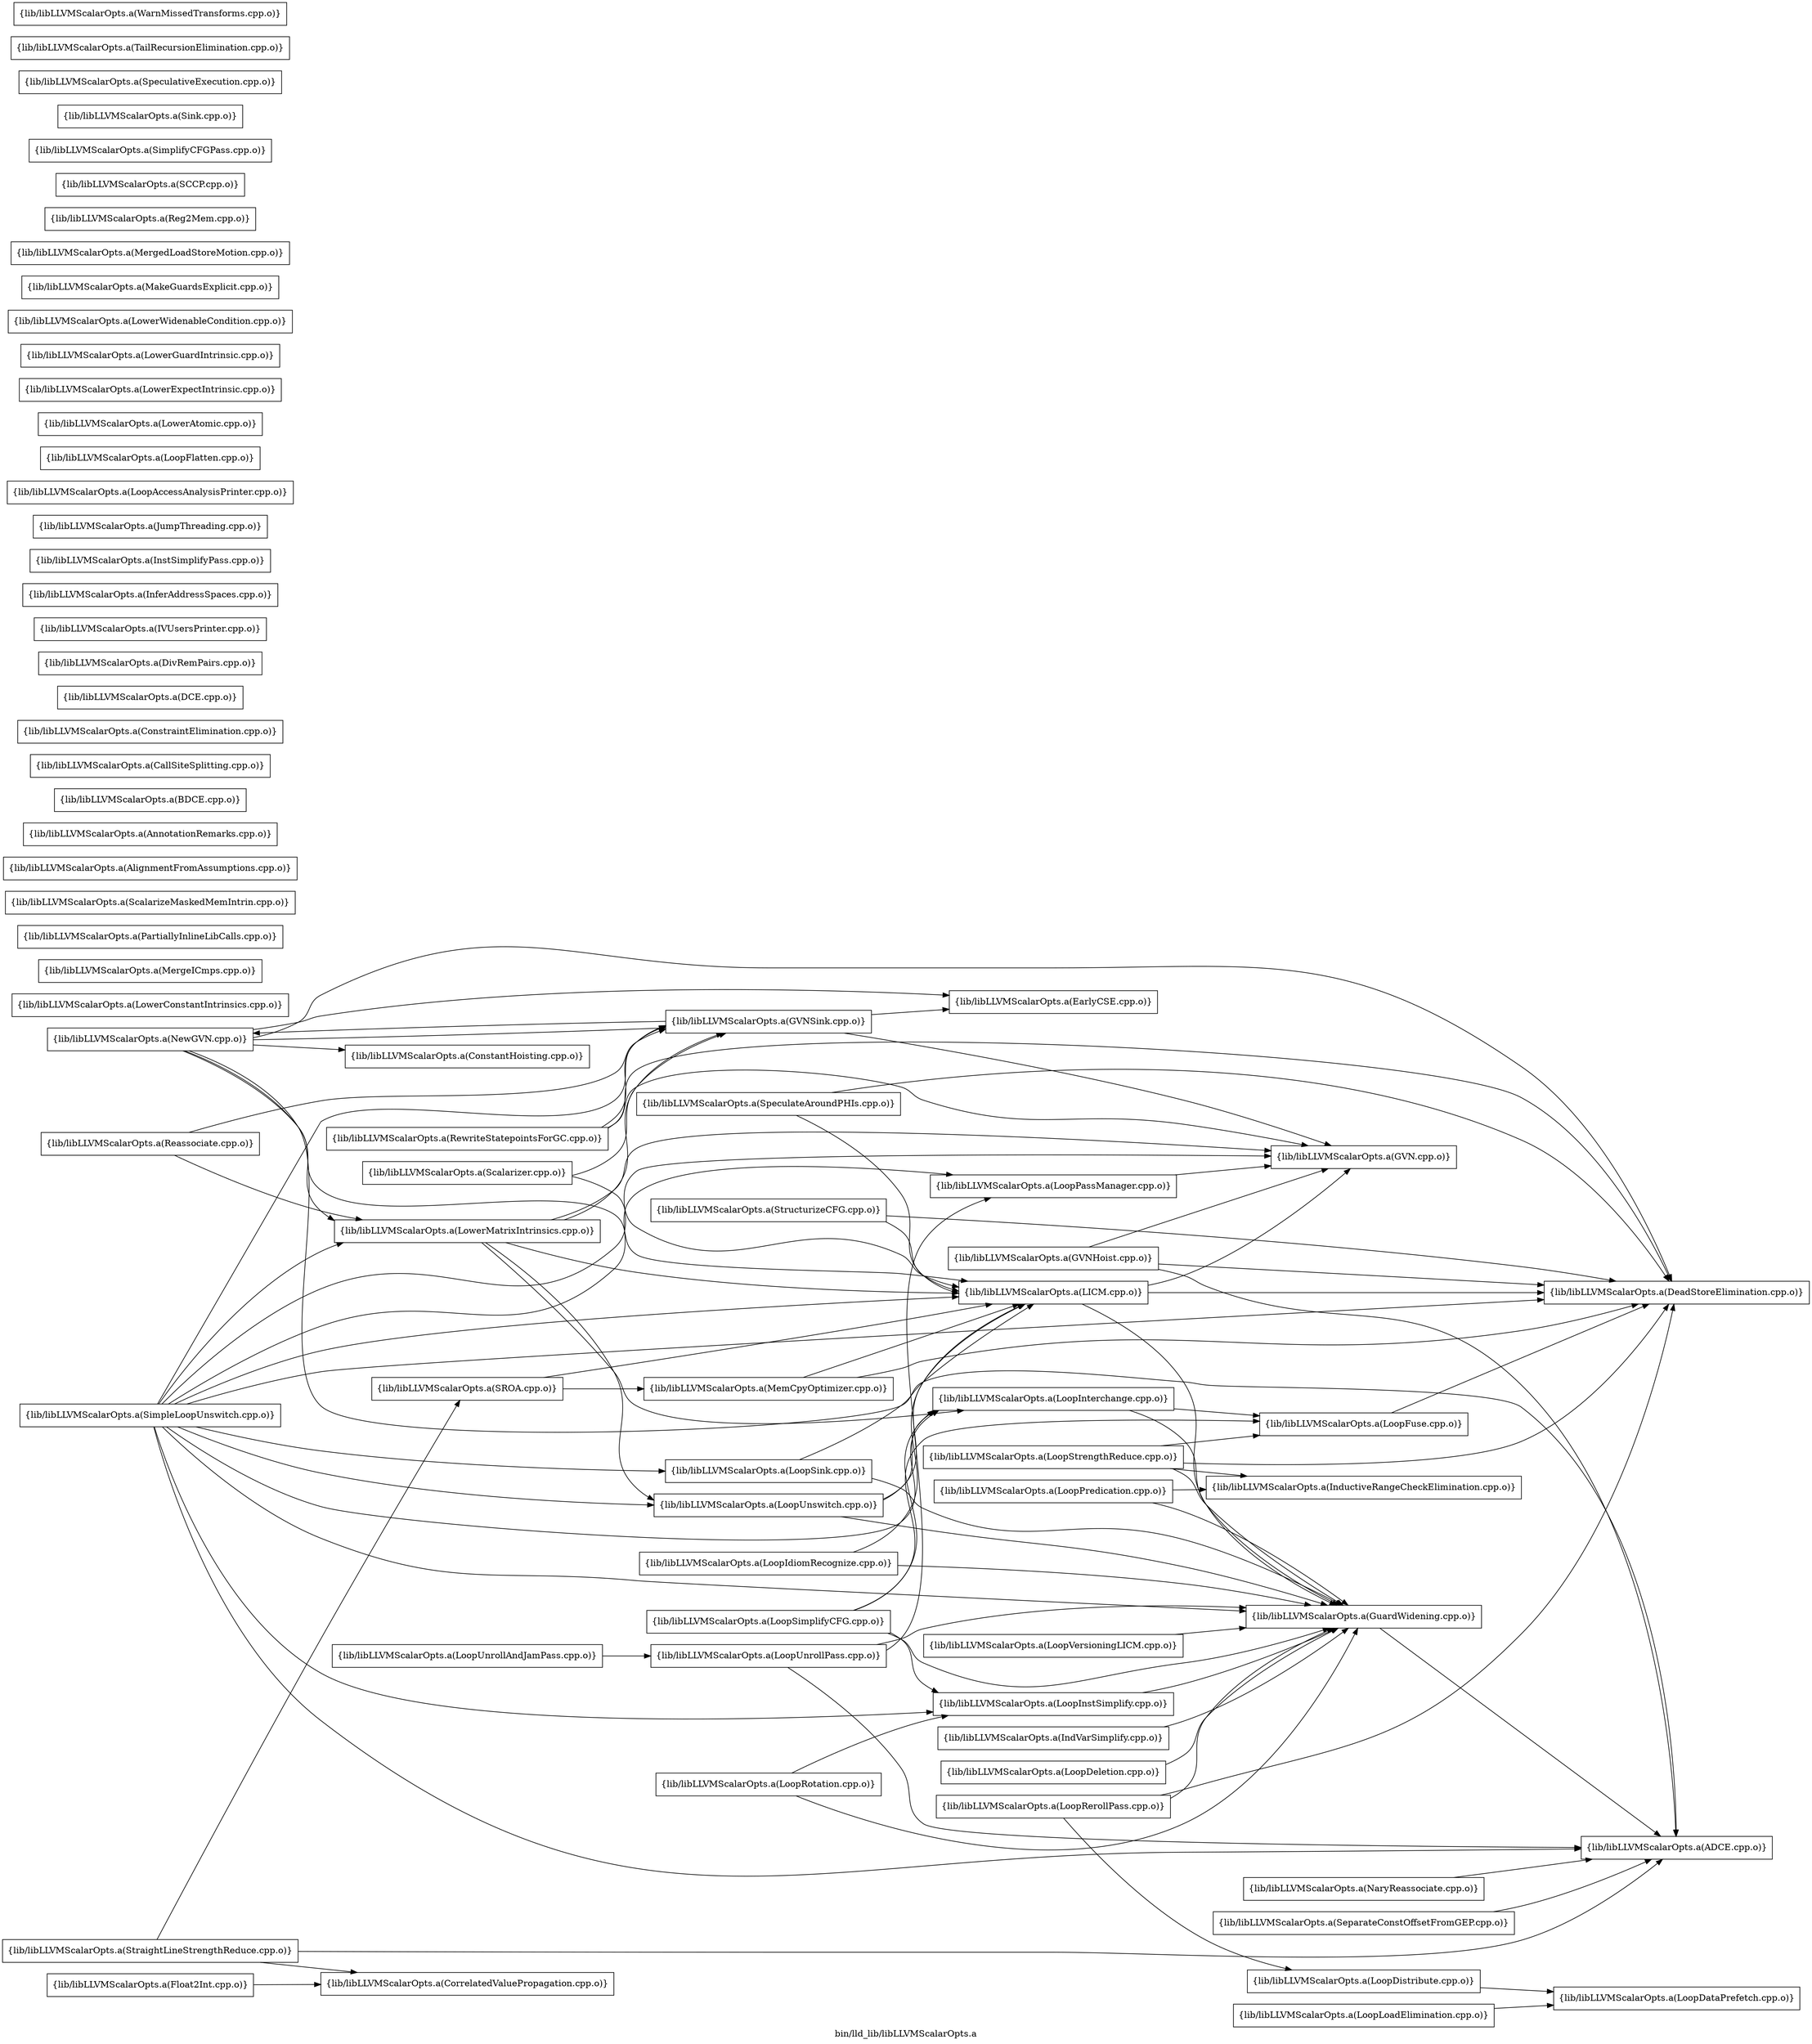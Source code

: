 digraph "bin/lld_lib/libLLVMScalarOpts.a" {
	label="bin/lld_lib/libLLVMScalarOpts.a";
	rankdir=LR;

	Node0x55af4b4795c8 [shape=record,shape=box,group=0,label="{lib/libLLVMScalarOpts.a(ConstantHoisting.cpp.o)}"];
	Node0x55af4b465488 [shape=record,shape=box,group=0,label="{lib/libLLVMScalarOpts.a(LoopStrengthReduce.cpp.o)}"];
	Node0x55af4b465488 -> Node0x55af4b454908;
	Node0x55af4b465488 -> Node0x55af4b473038;
	Node0x55af4b465488 -> Node0x55af4b466e78;
	Node0x55af4b465488 -> Node0x55af4b473f38;
	Node0x55af4b4681d8 [shape=record,shape=box,group=0,label="{lib/libLLVMScalarOpts.a(LowerConstantIntrinsics.cpp.o)}"];
	Node0x55af4b45d968 [shape=record,shape=box,group=0,label="{lib/libLLVMScalarOpts.a(MergeICmps.cpp.o)}"];
	Node0x55af4b45bde8 [shape=record,shape=box,group=0,label="{lib/libLLVMScalarOpts.a(PartiallyInlineLibCalls.cpp.o)}"];
	Node0x55af4b46e268 [shape=record,shape=box,group=0,label="{lib/libLLVMScalarOpts.a(ScalarizeMaskedMemIntrin.cpp.o)}"];
	Node0x55af4b4647b8 [shape=record,shape=box,group=0,label="{lib/libLLVMScalarOpts.a(ADCE.cpp.o)}"];
	Node0x55af4b464308 [shape=record,shape=box,group=0,label="{lib/libLLVMScalarOpts.a(AlignmentFromAssumptions.cpp.o)}"];
	Node0x55af4b4676e8 [shape=record,shape=box,group=0,label="{lib/libLLVMScalarOpts.a(AnnotationRemarks.cpp.o)}"];
	Node0x55af4b468278 [shape=record,shape=box,group=0,label="{lib/libLLVMScalarOpts.a(BDCE.cpp.o)}"];
	Node0x55af4b466798 [shape=record,shape=box,group=0,label="{lib/libLLVMScalarOpts.a(CallSiteSplitting.cpp.o)}"];
	Node0x55af4b47b058 [shape=record,shape=box,group=0,label="{lib/libLLVMScalarOpts.a(ConstraintElimination.cpp.o)}"];
	Node0x55af4b47a3d8 [shape=record,shape=box,group=0,label="{lib/libLLVMScalarOpts.a(CorrelatedValuePropagation.cpp.o)}"];
	Node0x55af4b47c098 [shape=record,shape=box,group=0,label="{lib/libLLVMScalarOpts.a(DCE.cpp.o)}"];
	Node0x55af4b454908 [shape=record,shape=box,group=0,label="{lib/libLLVMScalarOpts.a(DeadStoreElimination.cpp.o)}"];
	Node0x55af4b47bf58 [shape=record,shape=box,group=0,label="{lib/libLLVMScalarOpts.a(DivRemPairs.cpp.o)}"];
	Node0x55af4b473628 [shape=record,shape=box,group=0,label="{lib/libLLVMScalarOpts.a(EarlyCSE.cpp.o)}"];
	Node0x55af4b473a38 [shape=record,shape=box,group=0,label="{lib/libLLVMScalarOpts.a(Float2Int.cpp.o)}"];
	Node0x55af4b473a38 -> Node0x55af4b47a3d8;
	Node0x55af4b473038 [shape=record,shape=box,group=0,label="{lib/libLLVMScalarOpts.a(GuardWidening.cpp.o)}"];
	Node0x55af4b473038 -> Node0x55af4b4647b8;
	Node0x55af4b474758 [shape=record,shape=box,group=0,label="{lib/libLLVMScalarOpts.a(GVN.cpp.o)}"];
	Node0x55af4b473df8 [shape=record,shape=box,group=0,label="{lib/libLLVMScalarOpts.a(GVNHoist.cpp.o)}"];
	Node0x55af4b473df8 -> Node0x55af4b4647b8;
	Node0x55af4b473df8 -> Node0x55af4b454908;
	Node0x55af4b473df8 -> Node0x55af4b474758;
	Node0x55af4b467eb8 [shape=record,shape=box,group=0,label="{lib/libLLVMScalarOpts.a(GVNSink.cpp.o)}"];
	Node0x55af4b467eb8 -> Node0x55af4b473628;
	Node0x55af4b467eb8 -> Node0x55af4b474758;
	Node0x55af4b467eb8 -> Node0x55af4b45c6a8;
	Node0x55af4b467c88 [shape=record,shape=box,group=0,label="{lib/libLLVMScalarOpts.a(IVUsersPrinter.cpp.o)}"];
	Node0x55af4b466e78 [shape=record,shape=box,group=0,label="{lib/libLLVMScalarOpts.a(InductiveRangeCheckElimination.cpp.o)}"];
	Node0x55af4b466ec8 [shape=record,shape=box,group=0,label="{lib/libLLVMScalarOpts.a(IndVarSimplify.cpp.o)}"];
	Node0x55af4b466ec8 -> Node0x55af4b473038;
	Node0x55af4b4660b8 [shape=record,shape=box,group=0,label="{lib/libLLVMScalarOpts.a(InferAddressSpaces.cpp.o)}"];
	Node0x55af4b465b68 [shape=record,shape=box,group=0,label="{lib/libLLVMScalarOpts.a(InstSimplifyPass.cpp.o)}"];
	Node0x55af4b4658e8 [shape=record,shape=box,group=0,label="{lib/libLLVMScalarOpts.a(JumpThreading.cpp.o)}"];
	Node0x55af4b464c68 [shape=record,shape=box,group=0,label="{lib/libLLVMScalarOpts.a(LICM.cpp.o)}"];
	Node0x55af4b464c68 -> Node0x55af4b454908;
	Node0x55af4b464c68 -> Node0x55af4b473038;
	Node0x55af4b464c68 -> Node0x55af4b474758;
	Node0x55af4b464a88 [shape=record,shape=box,group=0,label="{lib/libLLVMScalarOpts.a(LoopAccessAnalysisPrinter.cpp.o)}"];
	Node0x55af4b463e08 [shape=record,shape=box,group=0,label="{lib/libLLVMScalarOpts.a(LoopSink.cpp.o)}"];
	Node0x55af4b463e08 -> Node0x55af4b473038;
	Node0x55af4b463e08 -> Node0x55af4b464c68;
	Node0x55af4b463c78 [shape=record,shape=box,group=0,label="{lib/libLLVMScalarOpts.a(LoopDeletion.cpp.o)}"];
	Node0x55af4b463c78 -> Node0x55af4b473038;
	Node0x55af4b474cf8 [shape=record,shape=box,group=0,label="{lib/libLLVMScalarOpts.a(LoopDataPrefetch.cpp.o)}"];
	Node0x55af4b4742f8 [shape=record,shape=box,group=0,label="{lib/libLLVMScalarOpts.a(LoopDistribute.cpp.o)}"];
	Node0x55af4b4742f8 -> Node0x55af4b474cf8;
	Node0x55af4b473f38 [shape=record,shape=box,group=0,label="{lib/libLLVMScalarOpts.a(LoopFuse.cpp.o)}"];
	Node0x55af4b473f38 -> Node0x55af4b454908;
	Node0x55af4b4761e8 [shape=record,shape=box,group=0,label="{lib/libLLVMScalarOpts.a(LoopIdiomRecognize.cpp.o)}"];
	Node0x55af4b4761e8 -> Node0x55af4b473038;
	Node0x55af4b4761e8 -> Node0x55af4b464c68;
	Node0x55af4b475568 [shape=record,shape=box,group=0,label="{lib/libLLVMScalarOpts.a(LoopInstSimplify.cpp.o)}"];
	Node0x55af4b475568 -> Node0x55af4b473038;
	Node0x55af4b4751f8 [shape=record,shape=box,group=0,label="{lib/libLLVMScalarOpts.a(LoopInterchange.cpp.o)}"];
	Node0x55af4b4751f8 -> Node0x55af4b473038;
	Node0x55af4b4751f8 -> Node0x55af4b473f38;
	Node0x55af4b476e18 [shape=record,shape=box,group=0,label="{lib/libLLVMScalarOpts.a(LoopFlatten.cpp.o)}"];
	Node0x55af4b476c38 [shape=record,shape=box,group=0,label="{lib/libLLVMScalarOpts.a(LoopLoadElimination.cpp.o)}"];
	Node0x55af4b476c38 -> Node0x55af4b474cf8;
	Node0x55af4b478998 [shape=record,shape=box,group=0,label="{lib/libLLVMScalarOpts.a(LoopPassManager.cpp.o)}"];
	Node0x55af4b478998 -> Node0x55af4b474758;
	Node0x55af4b4781c8 [shape=record,shape=box,group=0,label="{lib/libLLVMScalarOpts.a(LoopPredication.cpp.o)}"];
	Node0x55af4b4781c8 -> Node0x55af4b473038;
	Node0x55af4b4781c8 -> Node0x55af4b466e78;
	Node0x55af4b477a48 [shape=record,shape=box,group=0,label="{lib/libLLVMScalarOpts.a(LoopRerollPass.cpp.o)}"];
	Node0x55af4b477a48 -> Node0x55af4b454908;
	Node0x55af4b477a48 -> Node0x55af4b473038;
	Node0x55af4b477a48 -> Node0x55af4b4742f8;
	Node0x55af4b464858 [shape=record,shape=box,group=0,label="{lib/libLLVMScalarOpts.a(LoopRotation.cpp.o)}"];
	Node0x55af4b464858 -> Node0x55af4b473038;
	Node0x55af4b464858 -> Node0x55af4b475568;
	Node0x55af4b464e98 [shape=record,shape=box,group=0,label="{lib/libLLVMScalarOpts.a(LoopSimplifyCFG.cpp.o)}"];
	Node0x55af4b464e98 -> Node0x55af4b473038;
	Node0x55af4b464e98 -> Node0x55af4b473f38;
	Node0x55af4b464e98 -> Node0x55af4b475568;
	Node0x55af4b464e98 -> Node0x55af4b4751f8;
	Node0x55af4b465c08 [shape=record,shape=box,group=0,label="{lib/libLLVMScalarOpts.a(LoopUnrollPass.cpp.o)}"];
	Node0x55af4b465c08 -> Node0x55af4b4647b8;
	Node0x55af4b465c08 -> Node0x55af4b473038;
	Node0x55af4b465c08 -> Node0x55af4b478998;
	Node0x55af4b466248 [shape=record,shape=box,group=0,label="{lib/libLLVMScalarOpts.a(LoopUnrollAndJamPass.cpp.o)}"];
	Node0x55af4b466248 -> Node0x55af4b465c08;
	Node0x55af4b467328 [shape=record,shape=box,group=0,label="{lib/libLLVMScalarOpts.a(LoopVersioningLICM.cpp.o)}"];
	Node0x55af4b467328 -> Node0x55af4b473038;
	Node0x55af4b4679b8 [shape=record,shape=box,group=0,label="{lib/libLLVMScalarOpts.a(LowerAtomic.cpp.o)}"];
	Node0x55af4b45e9f8 [shape=record,shape=box,group=0,label="{lib/libLLVMScalarOpts.a(LowerExpectIntrinsic.cpp.o)}"];
	Node0x55af4b45f218 [shape=record,shape=box,group=0,label="{lib/libLLVMScalarOpts.a(LowerGuardIntrinsic.cpp.o)}"];
	Node0x55af4b455948 [shape=record,shape=box,group=0,label="{lib/libLLVMScalarOpts.a(LowerMatrixIntrinsics.cpp.o)}"];
	Node0x55af4b455948 -> Node0x55af4b474758;
	Node0x55af4b455948 -> Node0x55af4b467eb8;
	Node0x55af4b455948 -> Node0x55af4b464c68;
	Node0x55af4b455948 -> Node0x55af4b4751f8;
	Node0x55af4b455948 -> Node0x55af4b4669c8;
	Node0x55af4b454d68 [shape=record,shape=box,group=0,label="{lib/libLLVMScalarOpts.a(LowerWidenableCondition.cpp.o)}"];
	Node0x55af4b45e098 [shape=record,shape=box,group=0,label="{lib/libLLVMScalarOpts.a(MakeGuardsExplicit.cpp.o)}"];
	Node0x55af4b45d788 [shape=record,shape=box,group=0,label="{lib/libLLVMScalarOpts.a(MemCpyOptimizer.cpp.o)}"];
	Node0x55af4b45d788 -> Node0x55af4b454908;
	Node0x55af4b45d788 -> Node0x55af4b464c68;
	Node0x55af4b45d238 [shape=record,shape=box,group=0,label="{lib/libLLVMScalarOpts.a(MergedLoadStoreMotion.cpp.o)}"];
	Node0x55af4b45c158 [shape=record,shape=box,group=0,label="{lib/libLLVMScalarOpts.a(NaryReassociate.cpp.o)}"];
	Node0x55af4b45c158 -> Node0x55af4b4647b8;
	Node0x55af4b45c6a8 [shape=record,shape=box,group=0,label="{lib/libLLVMScalarOpts.a(NewGVN.cpp.o)}"];
	Node0x55af4b45c6a8 -> Node0x55af4b4647b8;
	Node0x55af4b45c6a8 -> Node0x55af4b4795c8;
	Node0x55af4b45c6a8 -> Node0x55af4b454908;
	Node0x55af4b45c6a8 -> Node0x55af4b473628;
	Node0x55af4b45c6a8 -> Node0x55af4b467eb8;
	Node0x55af4b45c6a8 -> Node0x55af4b464c68;
	Node0x55af4b45c6a8 -> Node0x55af4b455948;
	Node0x55af4b45ac68 [shape=record,shape=box,group=0,label="{lib/libLLVMScalarOpts.a(Reassociate.cpp.o)}"];
	Node0x55af4b45ac68 -> Node0x55af4b467eb8;
	Node0x55af4b45ac68 -> Node0x55af4b455948;
	Node0x55af4b45a498 [shape=record,shape=box,group=0,label="{lib/libLLVMScalarOpts.a(Reg2Mem.cpp.o)}"];
	Node0x55af4b46ef38 [shape=record,shape=box,group=0,label="{lib/libLLVMScalarOpts.a(RewriteStatepointsForGC.cpp.o)}"];
	Node0x55af4b46ef38 -> Node0x55af4b454908;
	Node0x55af4b46ef38 -> Node0x55af4b474758;
	Node0x55af4b46ef38 -> Node0x55af4b467eb8;
	Node0x55af4b46fe88 [shape=record,shape=box,group=0,label="{lib/libLLVMScalarOpts.a(SCCP.cpp.o)}"];
	Node0x55af4b46dc78 [shape=record,shape=box,group=0,label="{lib/libLLVMScalarOpts.a(SROA.cpp.o)}"];
	Node0x55af4b46dc78 -> Node0x55af4b464c68;
	Node0x55af4b46dc78 -> Node0x55af4b45d788;
	Node0x55af4b46dae8 [shape=record,shape=box,group=0,label="{lib/libLLVMScalarOpts.a(Scalarizer.cpp.o)}"];
	Node0x55af4b46dae8 -> Node0x55af4b467eb8;
	Node0x55af4b46dae8 -> Node0x55af4b464c68;
	Node0x55af4b46c9b8 [shape=record,shape=box,group=0,label="{lib/libLLVMScalarOpts.a(SeparateConstOffsetFromGEP.cpp.o)}"];
	Node0x55af4b46c9b8 -> Node0x55af4b4647b8;
	Node0x55af4b46d5e8 [shape=record,shape=box,group=0,label="{lib/libLLVMScalarOpts.a(SimpleLoopUnswitch.cpp.o)}"];
	Node0x55af4b46d5e8 -> Node0x55af4b4647b8;
	Node0x55af4b46d5e8 -> Node0x55af4b454908;
	Node0x55af4b46d5e8 -> Node0x55af4b473038;
	Node0x55af4b46d5e8 -> Node0x55af4b474758;
	Node0x55af4b46d5e8 -> Node0x55af4b467eb8;
	Node0x55af4b46d5e8 -> Node0x55af4b464c68;
	Node0x55af4b46d5e8 -> Node0x55af4b463e08;
	Node0x55af4b46d5e8 -> Node0x55af4b475568;
	Node0x55af4b46d5e8 -> Node0x55af4b4751f8;
	Node0x55af4b46d5e8 -> Node0x55af4b478998;
	Node0x55af4b46d5e8 -> Node0x55af4b4669c8;
	Node0x55af4b46d5e8 -> Node0x55af4b455948;
	Node0x55af4b46cdc8 [shape=record,shape=box,group=0,label="{lib/libLLVMScalarOpts.a(SimplifyCFGPass.cpp.o)}"];
	Node0x55af4b46b298 [shape=record,shape=box,group=0,label="{lib/libLLVMScalarOpts.a(Sink.cpp.o)}"];
	Node0x55af4b46c238 [shape=record,shape=box,group=0,label="{lib/libLLVMScalarOpts.a(SpeculativeExecution.cpp.o)}"];
	Node0x55af4b46be28 [shape=record,shape=box,group=0,label="{lib/libLLVMScalarOpts.a(SpeculateAroundPHIs.cpp.o)}"];
	Node0x55af4b46be28 -> Node0x55af4b454908;
	Node0x55af4b46be28 -> Node0x55af4b464c68;
	Node0x55af4b45dd78 [shape=record,shape=box,group=0,label="{lib/libLLVMScalarOpts.a(StraightLineStrengthReduce.cpp.o)}"];
	Node0x55af4b45dd78 -> Node0x55af4b4647b8;
	Node0x55af4b45dd78 -> Node0x55af4b47a3d8;
	Node0x55af4b45dd78 -> Node0x55af4b46dc78;
	Node0x55af4b454e58 [shape=record,shape=box,group=0,label="{lib/libLLVMScalarOpts.a(StructurizeCFG.cpp.o)}"];
	Node0x55af4b454e58 -> Node0x55af4b454908;
	Node0x55af4b454e58 -> Node0x55af4b464c68;
	Node0x55af4b455a38 [shape=record,shape=box,group=0,label="{lib/libLLVMScalarOpts.a(TailRecursionElimination.cpp.o)}"];
	Node0x55af4b455358 [shape=record,shape=box,group=0,label="{lib/libLLVMScalarOpts.a(WarnMissedTransforms.cpp.o)}"];
	Node0x55af4b4669c8 [shape=record,shape=box,group=0,label="{lib/libLLVMScalarOpts.a(LoopUnswitch.cpp.o)}"];
	Node0x55af4b4669c8 -> Node0x55af4b473038;
	Node0x55af4b4669c8 -> Node0x55af4b464c68;
	Node0x55af4b4669c8 -> Node0x55af4b4751f8;
}
